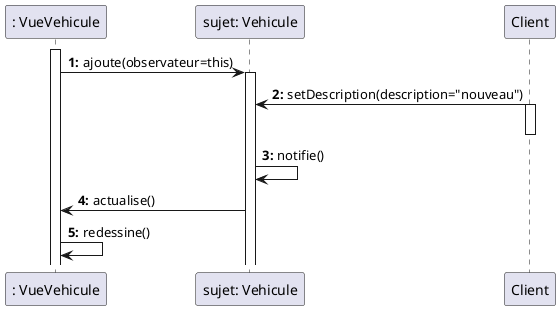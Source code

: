 @startuml
autonumber "<b>0:"
participant ": VueVehicule" as A
activate A
participant "sujet: Vehicule" as B
participant "Client" as C

A -> B: ajoute(observateur=this)
activate B
C -> B: setDescription(description="nouveau")
activate C
deactivate C
B -> B: notifie()

B -> A: actualise()
A -> A: redessine()

@enduml